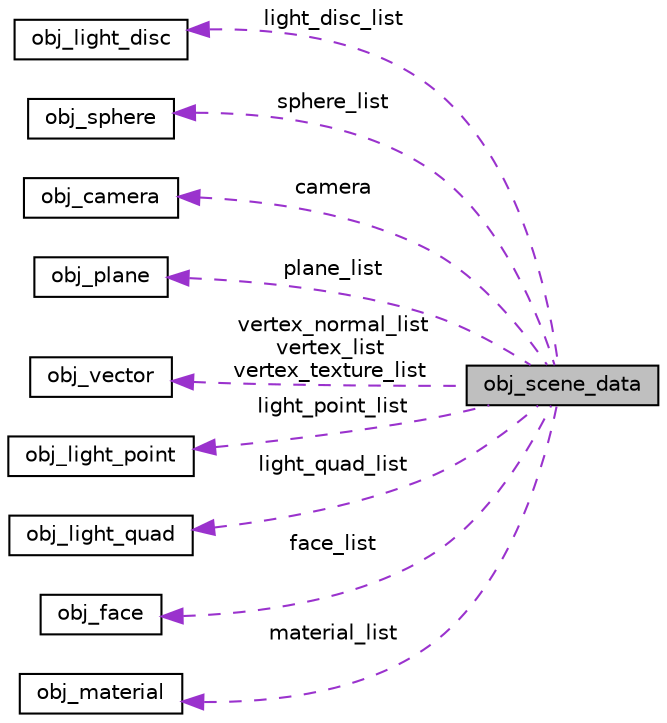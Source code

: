 digraph "obj_scene_data"
{
  edge [fontname="Helvetica",fontsize="10",labelfontname="Helvetica",labelfontsize="10"];
  node [fontname="Helvetica",fontsize="10",shape=record];
  rankdir="LR";
  Node1 [label="obj_scene_data",height=0.2,width=0.4,color="black", fillcolor="grey75", style="filled" fontcolor="black"];
  Node2 -> Node1 [dir="back",color="darkorchid3",fontsize="10",style="dashed",label=" light_disc_list" ,fontname="Helvetica"];
  Node2 [label="obj_light_disc",height=0.2,width=0.4,color="black", fillcolor="white", style="filled",URL="$structobj__light__disc.html"];
  Node3 -> Node1 [dir="back",color="darkorchid3",fontsize="10",style="dashed",label=" sphere_list" ,fontname="Helvetica"];
  Node3 [label="obj_sphere",height=0.2,width=0.4,color="black", fillcolor="white", style="filled",URL="$structobj__sphere.html"];
  Node4 -> Node1 [dir="back",color="darkorchid3",fontsize="10",style="dashed",label=" camera" ,fontname="Helvetica"];
  Node4 [label="obj_camera",height=0.2,width=0.4,color="black", fillcolor="white", style="filled",URL="$structobj__camera.html"];
  Node5 -> Node1 [dir="back",color="darkorchid3",fontsize="10",style="dashed",label=" plane_list" ,fontname="Helvetica"];
  Node5 [label="obj_plane",height=0.2,width=0.4,color="black", fillcolor="white", style="filled",URL="$structobj__plane.html"];
  Node6 -> Node1 [dir="back",color="darkorchid3",fontsize="10",style="dashed",label=" vertex_normal_list\nvertex_list\nvertex_texture_list" ,fontname="Helvetica"];
  Node6 [label="obj_vector",height=0.2,width=0.4,color="black", fillcolor="white", style="filled",URL="$structobj__vector.html"];
  Node7 -> Node1 [dir="back",color="darkorchid3",fontsize="10",style="dashed",label=" light_point_list" ,fontname="Helvetica"];
  Node7 [label="obj_light_point",height=0.2,width=0.4,color="black", fillcolor="white", style="filled",URL="$structobj__light__point.html"];
  Node8 -> Node1 [dir="back",color="darkorchid3",fontsize="10",style="dashed",label=" light_quad_list" ,fontname="Helvetica"];
  Node8 [label="obj_light_quad",height=0.2,width=0.4,color="black", fillcolor="white", style="filled",URL="$structobj__light__quad.html"];
  Node9 -> Node1 [dir="back",color="darkorchid3",fontsize="10",style="dashed",label=" face_list" ,fontname="Helvetica"];
  Node9 [label="obj_face",height=0.2,width=0.4,color="black", fillcolor="white", style="filled",URL="$structobj__face.html"];
  Node10 -> Node1 [dir="back",color="darkorchid3",fontsize="10",style="dashed",label=" material_list" ,fontname="Helvetica"];
  Node10 [label="obj_material",height=0.2,width=0.4,color="black", fillcolor="white", style="filled",URL="$structobj__material.html"];
}
